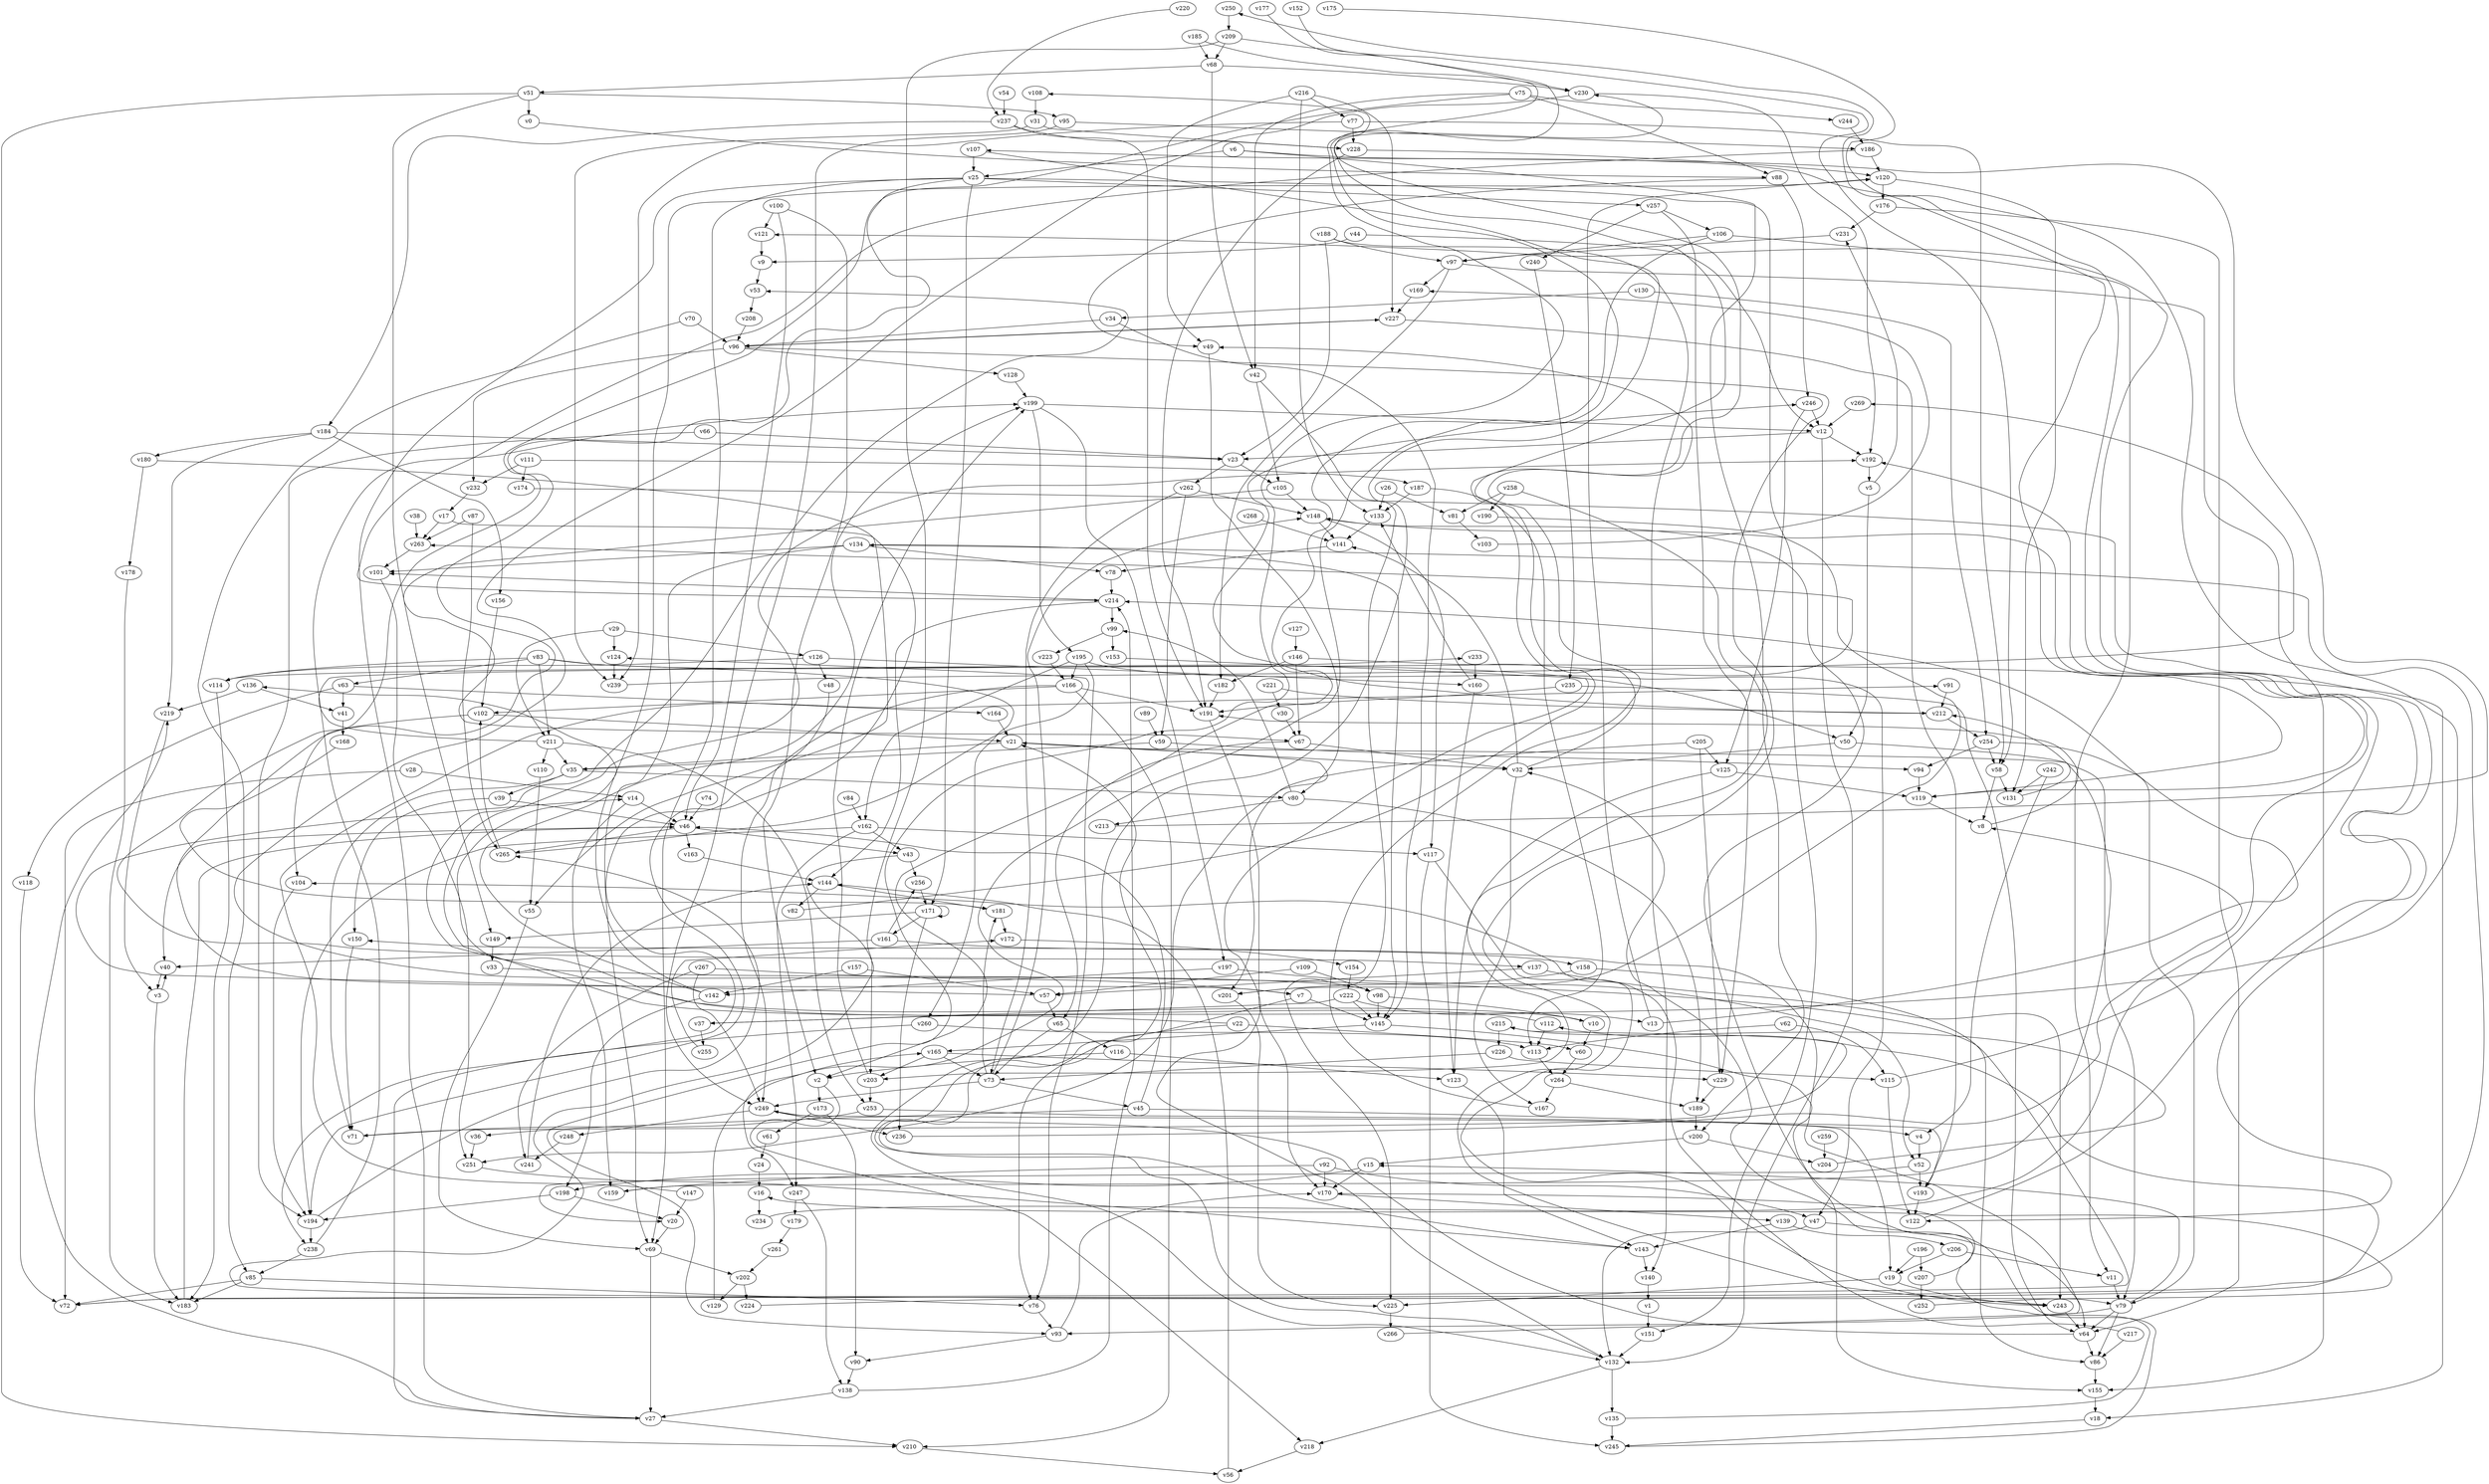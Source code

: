 // Benchmark game 396 - 270 vertices
// time_bound: 115
// targets: v242
digraph G {
    v0 [name="v0", player=1];
    v1 [name="v1", player=1];
    v2 [name="v2", player=1];
    v3 [name="v3", player=0];
    v4 [name="v4", player=0];
    v5 [name="v5", player=0];
    v6 [name="v6", player=1];
    v7 [name="v7", player=1];
    v8 [name="v8", player=1];
    v9 [name="v9", player=0];
    v10 [name="v10", player=1];
    v11 [name="v11", player=1];
    v12 [name="v12", player=1];
    v13 [name="v13", player=0];
    v14 [name="v14", player=1];
    v15 [name="v15", player=1];
    v16 [name="v16", player=0];
    v17 [name="v17", player=1];
    v18 [name="v18", player=1];
    v19 [name="v19", player=0];
    v20 [name="v20", player=1];
    v21 [name="v21", player=0];
    v22 [name="v22", player=1];
    v23 [name="v23", player=0];
    v24 [name="v24", player=1];
    v25 [name="v25", player=0];
    v26 [name="v26", player=0];
    v27 [name="v27", player=0];
    v28 [name="v28", player=1];
    v29 [name="v29", player=1];
    v30 [name="v30", player=1];
    v31 [name="v31", player=0];
    v32 [name="v32", player=1];
    v33 [name="v33", player=0];
    v34 [name="v34", player=1];
    v35 [name="v35", player=1];
    v36 [name="v36", player=1];
    v37 [name="v37", player=1];
    v38 [name="v38", player=1];
    v39 [name="v39", player=0];
    v40 [name="v40", player=1];
    v41 [name="v41", player=0];
    v42 [name="v42", player=1];
    v43 [name="v43", player=0];
    v44 [name="v44", player=0];
    v45 [name="v45", player=1];
    v46 [name="v46", player=0];
    v47 [name="v47", player=0];
    v48 [name="v48", player=0];
    v49 [name="v49", player=0];
    v50 [name="v50", player=0];
    v51 [name="v51", player=0];
    v52 [name="v52", player=0];
    v53 [name="v53", player=0];
    v54 [name="v54", player=0];
    v55 [name="v55", player=1];
    v56 [name="v56", player=1];
    v57 [name="v57", player=1];
    v58 [name="v58", player=0];
    v59 [name="v59", player=0];
    v60 [name="v60", player=0];
    v61 [name="v61", player=1];
    v62 [name="v62", player=1];
    v63 [name="v63", player=1];
    v64 [name="v64", player=1];
    v65 [name="v65", player=0];
    v66 [name="v66", player=1];
    v67 [name="v67", player=0];
    v68 [name="v68", player=1];
    v69 [name="v69", player=0];
    v70 [name="v70", player=0];
    v71 [name="v71", player=0];
    v72 [name="v72", player=1];
    v73 [name="v73", player=1];
    v74 [name="v74", player=1];
    v75 [name="v75", player=0];
    v76 [name="v76", player=1];
    v77 [name="v77", player=0];
    v78 [name="v78", player=1];
    v79 [name="v79", player=1];
    v80 [name="v80", player=0];
    v81 [name="v81", player=1];
    v82 [name="v82", player=0];
    v83 [name="v83", player=1];
    v84 [name="v84", player=1];
    v85 [name="v85", player=1];
    v86 [name="v86", player=0];
    v87 [name="v87", player=1];
    v88 [name="v88", player=1];
    v89 [name="v89", player=0];
    v90 [name="v90", player=1];
    v91 [name="v91", player=0];
    v92 [name="v92", player=0];
    v93 [name="v93", player=1];
    v94 [name="v94", player=0];
    v95 [name="v95", player=0];
    v96 [name="v96", player=0];
    v97 [name="v97", player=1];
    v98 [name="v98", player=0];
    v99 [name="v99", player=0];
    v100 [name="v100", player=1];
    v101 [name="v101", player=1];
    v102 [name="v102", player=1];
    v103 [name="v103", player=0];
    v104 [name="v104", player=1];
    v105 [name="v105", player=0];
    v106 [name="v106", player=0];
    v107 [name="v107", player=0];
    v108 [name="v108", player=1];
    v109 [name="v109", player=0];
    v110 [name="v110", player=0];
    v111 [name="v111", player=0];
    v112 [name="v112", player=1];
    v113 [name="v113", player=0];
    v114 [name="v114", player=1];
    v115 [name="v115", player=0];
    v116 [name="v116", player=1];
    v117 [name="v117", player=1];
    v118 [name="v118", player=0];
    v119 [name="v119", player=0];
    v120 [name="v120", player=0];
    v121 [name="v121", player=0];
    v122 [name="v122", player=1];
    v123 [name="v123", player=1];
    v124 [name="v124", player=1];
    v125 [name="v125", player=0];
    v126 [name="v126", player=0];
    v127 [name="v127", player=1];
    v128 [name="v128", player=0];
    v129 [name="v129", player=1];
    v130 [name="v130", player=0];
    v131 [name="v131", player=0];
    v132 [name="v132", player=1];
    v133 [name="v133", player=1];
    v134 [name="v134", player=1];
    v135 [name="v135", player=1];
    v136 [name="v136", player=1];
    v137 [name="v137", player=0];
    v138 [name="v138", player=1];
    v139 [name="v139", player=1];
    v140 [name="v140", player=0];
    v141 [name="v141", player=1];
    v142 [name="v142", player=1];
    v143 [name="v143", player=0];
    v144 [name="v144", player=0];
    v145 [name="v145", player=1];
    v146 [name="v146", player=0];
    v147 [name="v147", player=0];
    v148 [name="v148", player=1];
    v149 [name="v149", player=0];
    v150 [name="v150", player=1];
    v151 [name="v151", player=0];
    v152 [name="v152", player=1];
    v153 [name="v153", player=1];
    v154 [name="v154", player=0];
    v155 [name="v155", player=0];
    v156 [name="v156", player=1];
    v157 [name="v157", player=1];
    v158 [name="v158", player=1];
    v159 [name="v159", player=1];
    v160 [name="v160", player=1];
    v161 [name="v161", player=1];
    v162 [name="v162", player=0];
    v163 [name="v163", player=0];
    v164 [name="v164", player=1];
    v165 [name="v165", player=1];
    v166 [name="v166", player=0];
    v167 [name="v167", player=0];
    v168 [name="v168", player=0];
    v169 [name="v169", player=1];
    v170 [name="v170", player=1];
    v171 [name="v171", player=1];
    v172 [name="v172", player=0];
    v173 [name="v173", player=0];
    v174 [name="v174", player=0];
    v175 [name="v175", player=1];
    v176 [name="v176", player=0];
    v177 [name="v177", player=0];
    v178 [name="v178", player=0];
    v179 [name="v179", player=1];
    v180 [name="v180", player=0];
    v181 [name="v181", player=1];
    v182 [name="v182", player=0];
    v183 [name="v183", player=1];
    v184 [name="v184", player=1];
    v185 [name="v185", player=0];
    v186 [name="v186", player=1];
    v187 [name="v187", player=1];
    v188 [name="v188", player=0];
    v189 [name="v189", player=1];
    v190 [name="v190", player=0];
    v191 [name="v191", player=0];
    v192 [name="v192", player=0];
    v193 [name="v193", player=1];
    v194 [name="v194", player=1];
    v195 [name="v195", player=1];
    v196 [name="v196", player=1];
    v197 [name="v197", player=0];
    v198 [name="v198", player=0];
    v199 [name="v199", player=1];
    v200 [name="v200", player=0];
    v201 [name="v201", player=0];
    v202 [name="v202", player=1];
    v203 [name="v203", player=0];
    v204 [name="v204", player=1];
    v205 [name="v205", player=0];
    v206 [name="v206", player=1];
    v207 [name="v207", player=1];
    v208 [name="v208", player=1];
    v209 [name="v209", player=0];
    v210 [name="v210", player=1];
    v211 [name="v211", player=1];
    v212 [name="v212", player=0];
    v213 [name="v213", player=1];
    v214 [name="v214", player=1];
    v215 [name="v215", player=0];
    v216 [name="v216", player=1];
    v217 [name="v217", player=1];
    v218 [name="v218", player=1];
    v219 [name="v219", player=0];
    v220 [name="v220", player=1];
    v221 [name="v221", player=0];
    v222 [name="v222", player=1];
    v223 [name="v223", player=1];
    v224 [name="v224", player=0];
    v225 [name="v225", player=0];
    v226 [name="v226", player=0];
    v227 [name="v227", player=0];
    v228 [name="v228", player=1];
    v229 [name="v229", player=0];
    v230 [name="v230", player=1];
    v231 [name="v231", player=0];
    v232 [name="v232", player=1];
    v233 [name="v233", player=1];
    v234 [name="v234", player=0];
    v235 [name="v235", player=0];
    v236 [name="v236", player=0];
    v237 [name="v237", player=1];
    v238 [name="v238", player=1];
    v239 [name="v239", player=0];
    v240 [name="v240", player=0];
    v241 [name="v241", player=0];
    v242 [name="v242", player=0, target=1];
    v243 [name="v243", player=0];
    v244 [name="v244", player=0];
    v245 [name="v245", player=1];
    v246 [name="v246", player=0];
    v247 [name="v247", player=0];
    v248 [name="v248", player=1];
    v249 [name="v249", player=0];
    v250 [name="v250", player=0];
    v251 [name="v251", player=0];
    v252 [name="v252", player=0];
    v253 [name="v253", player=0];
    v254 [name="v254", player=1];
    v255 [name="v255", player=0];
    v256 [name="v256", player=1];
    v257 [name="v257", player=1];
    v258 [name="v258", player=0];
    v259 [name="v259", player=0];
    v260 [name="v260", player=1];
    v261 [name="v261", player=0];
    v262 [name="v262", player=0];
    v263 [name="v263", player=1];
    v264 [name="v264", player=0];
    v265 [name="v265", player=0];
    v266 [name="v266", player=0];
    v267 [name="v267", player=0];
    v268 [name="v268", player=0];
    v269 [name="v269", player=0];

    v0 -> v88 [constraint="t >= 2"];
    v1 -> v151;
    v2 -> v218 [constraint="t < 5"];
    v3 -> v40;
    v4 -> v52;
    v5 -> v50;
    v6 -> v119 [constraint="t >= 2"];
    v7 -> v143 [constraint="t < 13"];
    v8 -> v191 [constraint="t mod 3 == 1"];
    v9 -> v53;
    v10 -> v53 [constraint="t < 13"];
    v11 -> v79;
    v12 -> v192;
    v13 -> v214 [constraint="t >= 2"];
    v14 -> v159;
    v15 -> v170;
    v16 -> v234;
    v17 -> v194 [constraint="t >= 3"];
    v18 -> v245;
    v19 -> v225;
    v20 -> v69;
    v21 -> v251 [constraint="t >= 5"];
    v22 -> v192 [constraint="t mod 2 == 0"];
    v23 -> v262;
    v24 -> v16;
    v25 -> v7 [constraint="t mod 4 == 3"];
    v26 -> v133;
    v27 -> v219 [constraint="t < 5"];
    v28 -> v14;
    v29 -> v124;
    v30 -> v67;
    v31 -> v228;
    v32 -> v108 [constraint="t < 11"];
    v33 -> v72 [constraint="t >= 4"];
    v34 -> v96;
    v35 -> v71;
    v36 -> v251;
    v37 -> v255;
    v38 -> v263;
    v39 -> v150;
    v40 -> v3;
    v41 -> v168;
    v42 -> v225;
    v43 -> v79 [constraint="t < 7"];
    v44 -> v9;
    v45 -> v4;
    v46 -> v40;
    v47 -> v132;
    v48 -> v238 [constraint="t mod 2 == 1"];
    v49 -> v80;
    v50 -> v79;
    v51 -> v210;
    v52 -> v20 [constraint="t mod 3 == 1"];
    v53 -> v208;
    v54 -> v237;
    v55 -> v69;
    v56 -> v144;
    v57 -> v14 [constraint="t mod 4 == 0"];
    v58 -> v131;
    v59 -> v94;
    v60 -> v264;
    v61 -> v24;
    v62 -> v113;
    v63 -> v118;
    v64 -> v249 [constraint="t mod 5 == 0"];
    v65 -> v116;
    v66 -> v194;
    v67 -> v32;
    v68 -> v51;
    v69 -> v202;
    v70 -> v96;
    v71 -> v215 [constraint="t >= 5"];
    v72 -> v112 [constraint="t < 14"];
    v73 -> v45;
    v74 -> v46;
    v75 -> v137 [constraint="t mod 2 == 1"];
    v76 -> v93;
    v77 -> v58;
    v78 -> v214;
    v79 -> v86;
    v80 -> v99;
    v81 -> v103;
    v82 -> v230 [constraint="t >= 3"];
    v83 -> v50;
    v84 -> v162;
    v85 -> v76;
    v86 -> v155;
    v87 -> v263;
    v88 -> v49 [constraint="t >= 2"];
    v89 -> v59;
    v90 -> v138;
    v91 -> v212;
    v92 -> v47;
    v93 -> v170;
    v94 -> v119;
    v95 -> v249;
    v96 -> v243 [constraint="t >= 1"];
    v97 -> v155;
    v98 -> v10;
    v99 -> v153;
    v100 -> v121;
    v101 -> v251;
    v102 -> v21;
    v103 -> v169 [constraint="t < 11"];
    v104 -> v194;
    v105 -> v67 [constraint="t >= 3"];
    v106 -> v2 [constraint="t mod 3 == 2"];
    v107 -> v132 [constraint="t mod 5 == 2"];
    v108 -> v31;
    v109 -> v98;
    v110 -> v55;
    v111 -> v232;
    v112 -> v136 [constraint="t >= 2"];
    v113 -> v264;
    v114 -> v263 [constraint="t < 5"];
    v115 -> v250 [constraint="t < 7"];
    v116 -> v123;
    v117 -> v243 [constraint="t >= 5"];
    v118 -> v72;
    v119 -> v8;
    v120 -> v176;
    v121 -> v9;
    v122 -> v121 [constraint="t < 13"];
    v123 -> v143;
    v124 -> v239;
    v125 -> v123;
    v126 -> v114;
    v127 -> v146;
    v128 -> v199;
    v129 -> v165;
    v130 -> v254;
    v131 -> v21 [constraint="t < 12"];
    v132 -> v21 [constraint="t < 5"];
    v133 -> v141;
    v134 -> v78;
    v135 -> v32 [constraint="t < 6"];
    v136 -> v41;
    v137 -> v243;
    v138 -> v27;
    v139 -> v206;
    v140 -> v1;
    v141 -> v78;
    v142 -> v199 [constraint="t < 11"];
    v143 -> v140;
    v144 -> v82;
    v145 -> v155;
    v146 -> v67;
    v147 -> v91 [constraint="t < 14"];
    v148 -> v119 [constraint="t mod 3 == 2"];
    v149 -> v33;
    v150 -> v71;
    v151 -> v132;
    v152 -> v58 [constraint="t >= 2"];
    v153 -> v132 [constraint="t < 11"];
    v154 -> v222;
    v155 -> v18;
    v156 -> v102;
    v157 -> v57;
    v158 -> v86;
    v159 -> v212 [constraint="t mod 5 == 0"];
    v160 -> v133 [constraint="t >= 1"];
    v161 -> v40;
    v162 -> v117;
    v163 -> v144;
    v164 -> v21;
    v165 -> v229;
    v166 -> v102;
    v167 -> v49 [constraint="t mod 2 == 0"];
    v168 -> v181 [constraint="t >= 2"];
    v169 -> v227;
    v170 -> v139;
    v171 -> v236;
    v172 -> v154;
    v173 -> v90;
    v174 -> v122 [constraint="t >= 3"];
    v175 -> v37 [constraint="t < 6"];
    v176 -> v231;
    v177 -> v247 [constraint="t >= 4"];
    v178 -> v183;
    v179 -> v261;
    v180 -> v55 [constraint="t < 8"];
    v181 -> v172;
    v182 -> v191;
    v183 -> v46;
    v184 -> v23;
    v185 -> v93 [constraint="t < 10"];
    v186 -> v214 [constraint="t < 9"];
    v187 -> v133;
    v188 -> v140;
    v189 -> v200;
    v190 -> v201 [constraint="t mod 3 == 2"];
    v191 -> v170;
    v192 -> v5;
    v193 -> v122;
    v194 -> v265 [constraint="t mod 5 == 1"];
    v195 -> v162;
    v196 -> v19;
    v197 -> v142;
    v198 -> v20;
    v199 -> v197;
    v200 -> v15;
    v201 -> v225;
    v202 -> v129;
    v203 -> v253;
    v204 -> v215 [constraint="t < 10"];
    v205 -> v229;
    v206 -> v19;
    v207 -> v170 [constraint="t >= 5"];
    v208 -> v96;
    v209 -> v68;
    v210 -> v56;
    v211 -> v233 [constraint="t mod 2 == 1"];
    v212 -> v246 [constraint="t < 6"];
    v213 -> v107 [constraint="t < 12"];
    v214 -> v101 [constraint="t < 11"];
    v215 -> v226;
    v216 -> v133;
    v217 -> v104 [constraint="t < 11"];
    v218 -> v56;
    v219 -> v3;
    v220 -> v237 [constraint="t mod 4 == 2"];
    v221 -> v212 [constraint="t >= 2"];
    v222 -> v13;
    v223 -> v166;
    v224 -> v134 [constraint="t >= 3"];
    v225 -> v266;
    v226 -> v115;
    v227 -> v96;
    v228 -> v191;
    v229 -> v189;
    v230 -> v98 [constraint="t >= 4"];
    v231 -> v97;
    v232 -> v17;
    v233 -> v160;
    v234 -> v192 [constraint="t mod 3 == 0"];
    v235 -> v64;
    v236 -> v8 [constraint="t >= 3"];
    v237 -> v184;
    v238 -> v199;
    v239 -> v269 [constraint="t mod 4 == 2"];
    v240 -> v235;
    v241 -> v144;
    v242 -> v131;
    v243 -> v64;
    v244 -> v186;
    v245 -> v148 [constraint="t < 6"];
    v246 -> v12;
    v247 -> v138;
    v248 -> v241;
    v249 -> v193 [constraint="t < 8"];
    v250 -> v209;
    v251 -> v143 [constraint="t >= 5"];
    v252 -> v16 [constraint="t >= 1"];
    v253 -> v71;
    v254 -> v58;
    v255 -> v172;
    v256 -> v171;
    v257 -> v240;
    v258 -> v203 [constraint="t < 9"];
    v259 -> v204;
    v260 -> v113;
    v261 -> v202;
    v262 -> v73;
    v263 -> v101;
    v264 -> v167;
    v265 -> v124 [constraint="t >= 2"];
    v266 -> v150 [constraint="t >= 1"];
    v267 -> v249;
    v268 -> v141;
    v269 -> v12;
    v188 -> v23;
    v75 -> v88;
    v77 -> v228;
    v92 -> v170;
    v148 -> v141;
    v52 -> v193;
    v142 -> v120;
    v58 -> v8;
    v32 -> v141;
    v35 -> v80;
    v5 -> v231;
    v85 -> v183;
    v25 -> v69;
    v160 -> v123;
    v157 -> v142;
    v136 -> v219;
    v171 -> v171;
    v77 -> v239;
    v96 -> v232;
    v158 -> v201;
    v73 -> v249;
    v59 -> v35;
    v116 -> v2;
    v214 -> v99;
    v69 -> v27;
    v21 -> v32;
    v186 -> v120;
    v21 -> v35;
    v237 -> v191;
    v32 -> v167;
    v209 -> v203;
    v184 -> v156;
    v66 -> v23;
    v257 -> v106;
    v216 -> v227;
    v75 -> v42;
    v237 -> v228;
    v19 -> v243;
    v115 -> v122;
    v238 -> v85;
    v83 -> v114;
    v83 -> v260;
    v260 -> v27;
    v214 -> v144;
    v265 -> v102;
    v217 -> v86;
    v171 -> v161;
    v227 -> v193;
    v73 -> v181;
    v29 -> v211;
    v134 -> v101;
    v85 -> v72;
    v95 -> v186;
    v267 -> v241;
    v12 -> v23;
    v25 -> v257;
    v254 -> v79;
    v166 -> v210;
    v3 -> v183;
    v62 -> v115;
    v79 -> v64;
    v195 -> v166;
    v27 -> v210;
    v202 -> v224;
    v7 -> v145;
    v207 -> v252;
    v51 -> v149;
    v83 -> v211;
    v10 -> v60;
    v184 -> v219;
    v93 -> v90;
    v188 -> v97;
    v147 -> v20;
    v14 -> v46;
    v109 -> v57;
    v235 -> v191;
    v50 -> v32;
    v258 -> v81;
    v99 -> v223;
    v64 -> v86;
    v249 -> v248;
    v92 -> v159;
    v199 -> v12;
    v199 -> v195;
    v200 -> v204;
    v262 -> v148;
    v138 -> v214;
    v132 -> v218;
    v57 -> v65;
    v216 -> v77;
    v67 -> v65;
    v148 -> v117;
    v135 -> v245;
    v185 -> v68;
    v146 -> v182;
    v267 -> v7;
    v106 -> v97;
    v132 -> v135;
    v83 -> v63;
    v211 -> v35;
    v102 -> v104;
    v165 -> v203;
    v194 -> v238;
    v25 -> v171;
    v161 -> v256;
    v34 -> v145;
    v44 -> v12;
    v105 -> v148;
    v222 -> v145;
    v195 -> v47;
    v73 -> v148;
    v126 -> v48;
    v242 -> v4;
    v228 -> v120;
    v212 -> v254;
    v146 -> v18;
    v96 -> v227;
    v125 -> v119;
    v137 -> v57;
    v29 -> v126;
    v15 -> v198;
    v46 -> v43;
    v51 -> v0;
    v35 -> v39;
    v63 -> v164;
    v88 -> v246;
    v180 -> v178;
    v171 -> v149;
    v126 -> v160;
    v13 -> v120;
    v51 -> v95;
    v31 -> v239;
    v197 -> v52;
    v254 -> v94;
    v134 -> v69;
    v80 -> v189;
    v145 -> v165;
    v120 -> v131;
    v97 -> v182;
    v161 -> v158;
    v17 -> v263;
    v142 -> v198;
    v262 -> v59;
    v42 -> v105;
    v26 -> v81;
    v23 -> v105;
    v45 -> v36;
    v63 -> v41;
    v25 -> v151;
    v205 -> v201;
    v226 -> v73;
    v96 -> v128;
    v257 -> v229;
    v112 -> v113;
    v173 -> v61;
    v47 -> v64;
    v139 -> v143;
    v209 -> v230;
    v184 -> v180;
    v25 -> v27;
    v253 -> v19;
    v75 -> v244;
    v43 -> v256;
    v258 -> v190;
    v211 -> v253;
    v216 -> v49;
    v203 -> v199;
    v134 -> v145;
    v87 -> v265;
    v106 -> v11;
    v114 -> v183;
    v28 -> v72;
    v39 -> v46;
    v100 -> v46;
    v80 -> v213;
    v246 -> v125;
    v12 -> v132;
    v46 -> v265;
    v205 -> v125;
    v166 -> v191;
    v247 -> v179;
    v6 -> v25;
    v100 -> v2;
    v22 -> v60;
    v198 -> v194;
    v166 -> v249;
    v65 -> v73;
    v98 -> v145;
    v111 -> v187;
    v79 -> v93;
    v206 -> v11;
    v176 -> v64;
    v221 -> v30;
    v97 -> v169;
    v130 -> v34;
    v68 -> v230;
    v22 -> v76;
    v45 -> v46;
    v165 -> v73;
    v195 -> v76;
    v196 -> v207;
    v144 -> v181;
    v117 -> v245;
    v211 -> v110;
    v162 -> v194;
    v264 -> v189;
    v222 -> v37;
    v162 -> v43;
    v162 -> v247;
    v107 -> v25;
    v2 -> v173;
    v6 -> v200;
    v111 -> v174;
    v68 -> v42;
    v70 -> v85;
    v79 -> v15;
    v230 -> v192;
    v249 -> v236;
    v187 -> v113;
    v46 -> v163;
}
